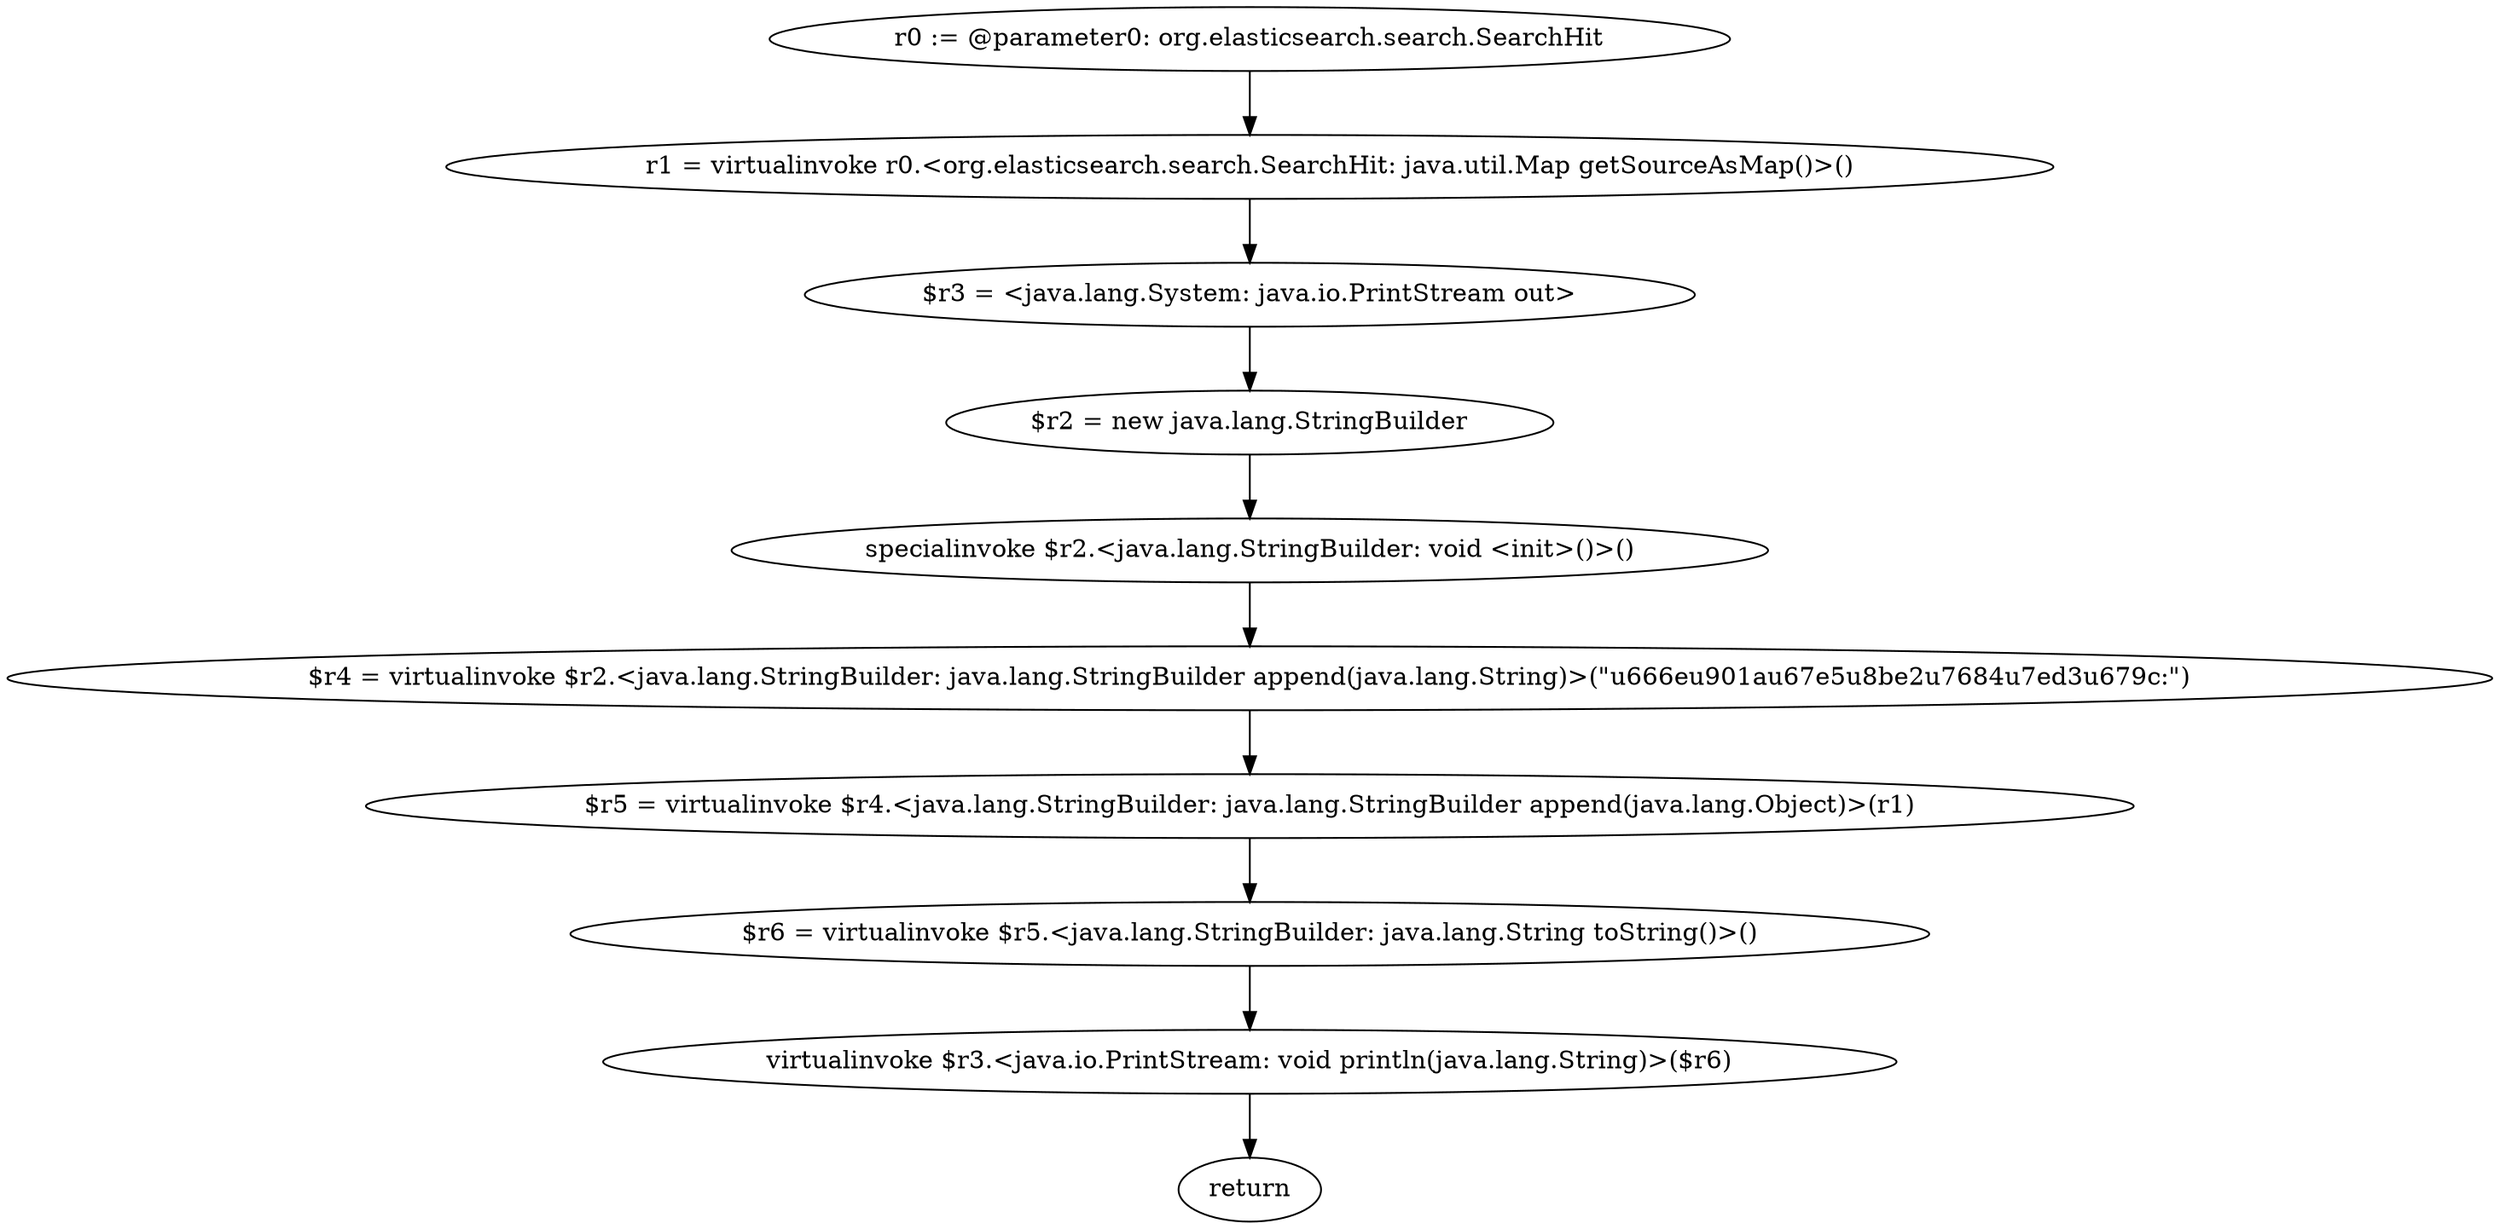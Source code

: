 digraph "unitGraph" {
    "r0 := @parameter0: org.elasticsearch.search.SearchHit"
    "r1 = virtualinvoke r0.<org.elasticsearch.search.SearchHit: java.util.Map getSourceAsMap()>()"
    "$r3 = <java.lang.System: java.io.PrintStream out>"
    "$r2 = new java.lang.StringBuilder"
    "specialinvoke $r2.<java.lang.StringBuilder: void <init>()>()"
    "$r4 = virtualinvoke $r2.<java.lang.StringBuilder: java.lang.StringBuilder append(java.lang.String)>(\"\u666e\u901a\u67e5\u8be2\u7684\u7ed3\u679c:\")"
    "$r5 = virtualinvoke $r4.<java.lang.StringBuilder: java.lang.StringBuilder append(java.lang.Object)>(r1)"
    "$r6 = virtualinvoke $r5.<java.lang.StringBuilder: java.lang.String toString()>()"
    "virtualinvoke $r3.<java.io.PrintStream: void println(java.lang.String)>($r6)"
    "return"
    "r0 := @parameter0: org.elasticsearch.search.SearchHit"->"r1 = virtualinvoke r0.<org.elasticsearch.search.SearchHit: java.util.Map getSourceAsMap()>()";
    "r1 = virtualinvoke r0.<org.elasticsearch.search.SearchHit: java.util.Map getSourceAsMap()>()"->"$r3 = <java.lang.System: java.io.PrintStream out>";
    "$r3 = <java.lang.System: java.io.PrintStream out>"->"$r2 = new java.lang.StringBuilder";
    "$r2 = new java.lang.StringBuilder"->"specialinvoke $r2.<java.lang.StringBuilder: void <init>()>()";
    "specialinvoke $r2.<java.lang.StringBuilder: void <init>()>()"->"$r4 = virtualinvoke $r2.<java.lang.StringBuilder: java.lang.StringBuilder append(java.lang.String)>(\"\u666e\u901a\u67e5\u8be2\u7684\u7ed3\u679c:\")";
    "$r4 = virtualinvoke $r2.<java.lang.StringBuilder: java.lang.StringBuilder append(java.lang.String)>(\"\u666e\u901a\u67e5\u8be2\u7684\u7ed3\u679c:\")"->"$r5 = virtualinvoke $r4.<java.lang.StringBuilder: java.lang.StringBuilder append(java.lang.Object)>(r1)";
    "$r5 = virtualinvoke $r4.<java.lang.StringBuilder: java.lang.StringBuilder append(java.lang.Object)>(r1)"->"$r6 = virtualinvoke $r5.<java.lang.StringBuilder: java.lang.String toString()>()";
    "$r6 = virtualinvoke $r5.<java.lang.StringBuilder: java.lang.String toString()>()"->"virtualinvoke $r3.<java.io.PrintStream: void println(java.lang.String)>($r6)";
    "virtualinvoke $r3.<java.io.PrintStream: void println(java.lang.String)>($r6)"->"return";
}
